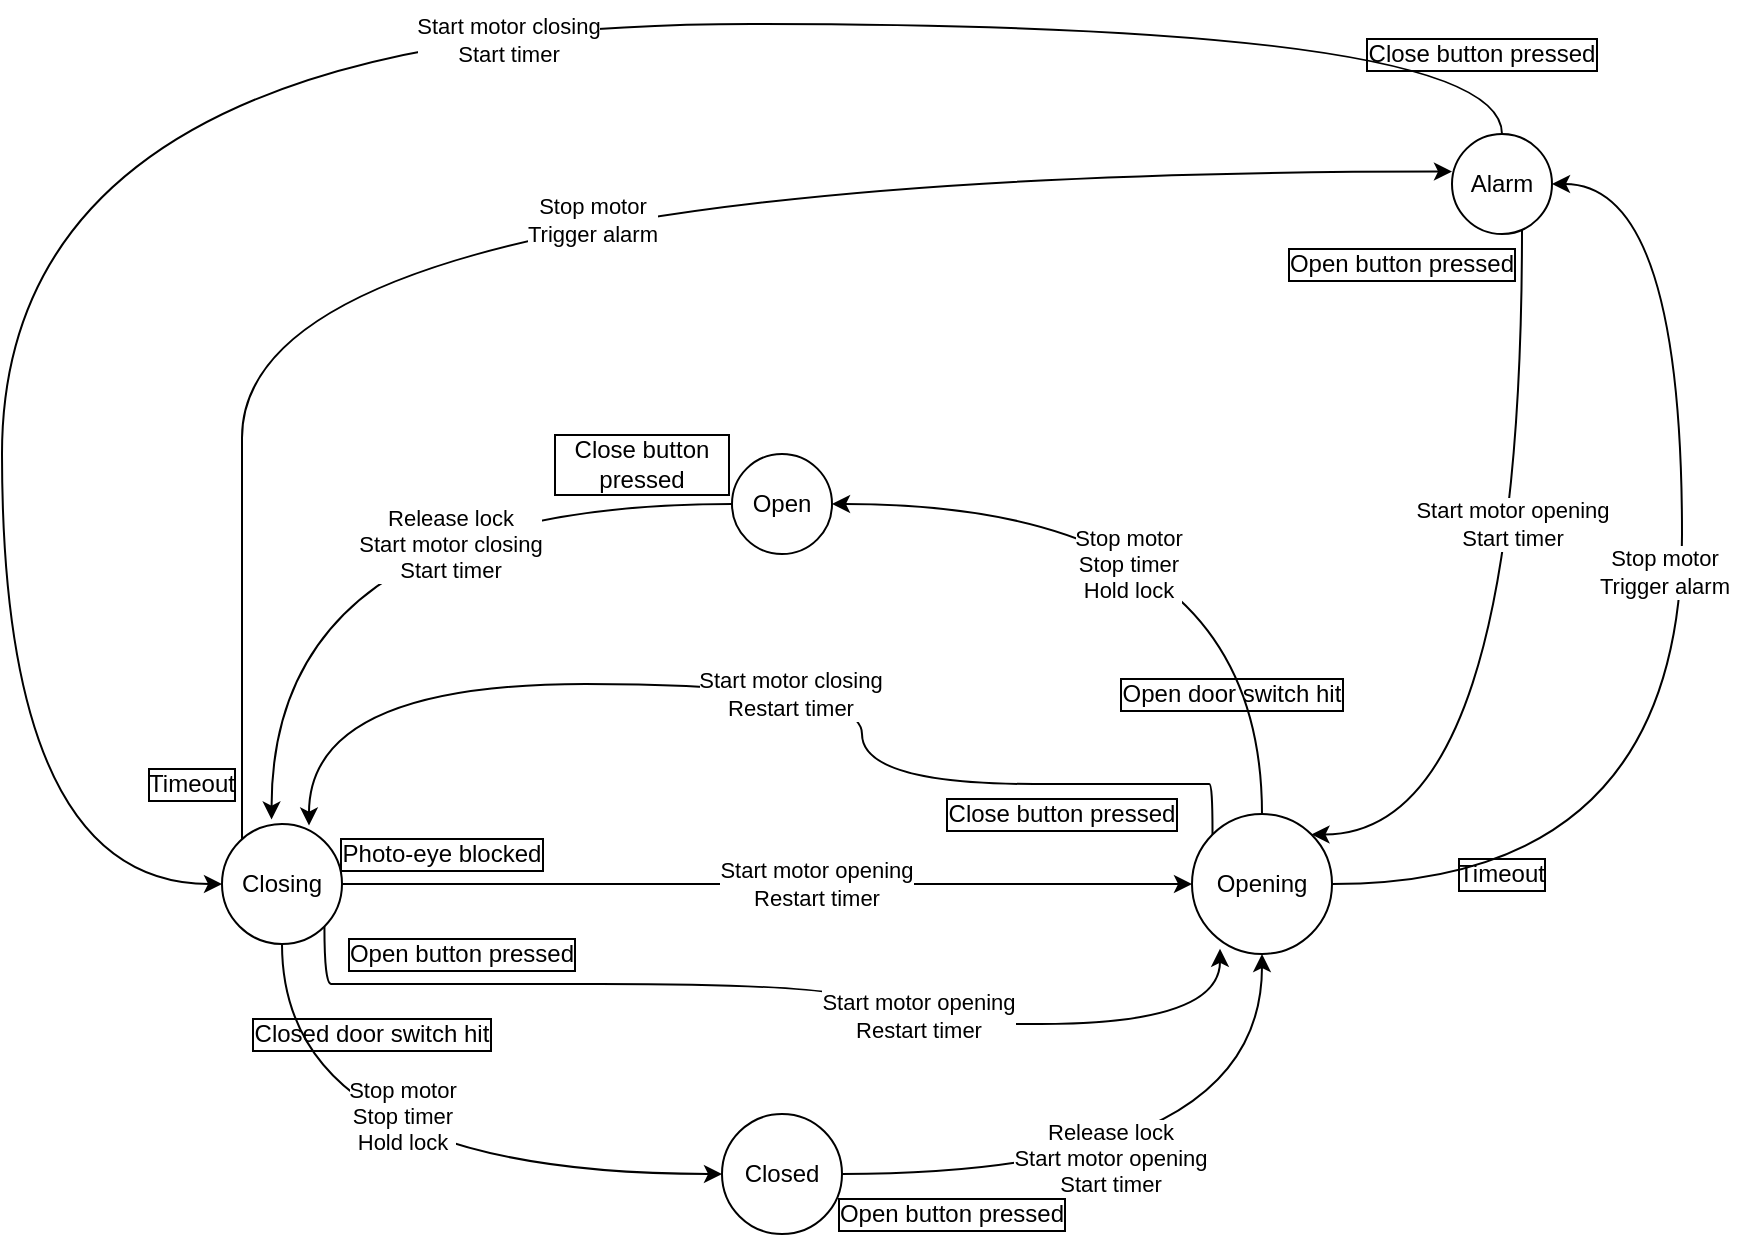 <mxfile version="20.6.2" type="device"><diagram id="C5RBs43oDa-KdzZeNtuy" name="Page-1"><mxGraphModel dx="2181" dy="2010" grid="1" gridSize="10" guides="1" tooltips="1" connect="1" arrows="1" fold="1" page="1" pageScale="1" pageWidth="827" pageHeight="1169" math="0" shadow="0"><root><mxCell id="WIyWlLk6GJQsqaUBKTNV-0"/><mxCell id="WIyWlLk6GJQsqaUBKTNV-1" parent="WIyWlLk6GJQsqaUBKTNV-0"/><mxCell id="VJo2AUDcr9T1o05i5TyA-7" style="edgeStyle=orthogonalEdgeStyle;curved=1;rounded=0;orthogonalLoop=1;jettySize=auto;html=1;entryX=0.413;entryY=-0.037;entryDx=0;entryDy=0;entryPerimeter=0;" parent="WIyWlLk6GJQsqaUBKTNV-1" source="VJo2AUDcr9T1o05i5TyA-1" target="VJo2AUDcr9T1o05i5TyA-2" edge="1"><mxGeometry relative="1" as="geometry"/></mxCell><mxCell id="8QXPTsqEDjwsBTx2nN1L-10" value="Release lock&lt;br&gt;Start motor closing&lt;br&gt;Start timer" style="edgeLabel;html=1;align=center;verticalAlign=middle;resizable=0;points=[];" parent="VJo2AUDcr9T1o05i5TyA-7" vertex="1" connectable="0"><mxGeometry x="-0.13" y="6" width="80" height="40" relative="1" as="geometry"><mxPoint x="-12" y="-6" as="offset"/></mxGeometry></mxCell><mxCell id="VJo2AUDcr9T1o05i5TyA-1" value="Open" style="ellipse;whiteSpace=wrap;html=1;aspect=fixed;" parent="WIyWlLk6GJQsqaUBKTNV-1" vertex="1"><mxGeometry x="275" y="215" width="50" height="50" as="geometry"/></mxCell><mxCell id="VJo2AUDcr9T1o05i5TyA-8" style="edgeStyle=orthogonalEdgeStyle;curved=1;rounded=0;orthogonalLoop=1;jettySize=auto;html=1;entryX=0;entryY=0.5;entryDx=0;entryDy=0;exitX=0.5;exitY=1;exitDx=0;exitDy=0;" parent="WIyWlLk6GJQsqaUBKTNV-1" source="VJo2AUDcr9T1o05i5TyA-2" target="VJo2AUDcr9T1o05i5TyA-3" edge="1"><mxGeometry relative="1" as="geometry"/></mxCell><mxCell id="8QXPTsqEDjwsBTx2nN1L-8" value="Stop motor&lt;br&gt;Stop timer&lt;br&gt;Hold lock" style="edgeLabel;html=1;align=center;verticalAlign=middle;resizable=0;points=[];" parent="VJo2AUDcr9T1o05i5TyA-8" vertex="1" connectable="0"><mxGeometry x="-0.435" y="22" width="80" height="40" relative="1" as="geometry"><mxPoint x="-2" y="-29" as="offset"/></mxGeometry></mxCell><mxCell id="8QXPTsqEDjwsBTx2nN1L-3" style="edgeStyle=orthogonalEdgeStyle;curved=1;rounded=0;orthogonalLoop=1;jettySize=auto;html=1;entryX=0;entryY=0.375;entryDx=0;entryDy=0;entryPerimeter=0;" parent="WIyWlLk6GJQsqaUBKTNV-1" source="VJo2AUDcr9T1o05i5TyA-2" target="8QXPTsqEDjwsBTx2nN1L-0" edge="1"><mxGeometry relative="1" as="geometry"><Array as="points"><mxPoint x="30" y="340"/><mxPoint x="30" y="120"/></Array></mxGeometry></mxCell><mxCell id="8QXPTsqEDjwsBTx2nN1L-5" value="Stop motor&lt;br&gt;Trigger alarm" style="edgeLabel;html=1;align=center;verticalAlign=middle;resizable=0;points=[];" parent="8QXPTsqEDjwsBTx2nN1L-3" vertex="1" connectable="0"><mxGeometry x="0.083" y="-24" width="90" height="40" relative="1" as="geometry"><mxPoint x="-45" y="-20" as="offset"/></mxGeometry></mxCell><mxCell id="8QXPTsqEDjwsBTx2nN1L-4" style="edgeStyle=orthogonalEdgeStyle;curved=1;rounded=0;orthogonalLoop=1;jettySize=auto;html=1;entryX=0;entryY=0.5;entryDx=0;entryDy=0;" parent="WIyWlLk6GJQsqaUBKTNV-1" source="VJo2AUDcr9T1o05i5TyA-2" target="VJo2AUDcr9T1o05i5TyA-4" edge="1"><mxGeometry relative="1" as="geometry"/></mxCell><mxCell id="8QXPTsqEDjwsBTx2nN1L-11" value="Start motor opening&lt;br&gt;Restart timer" style="edgeLabel;html=1;align=center;verticalAlign=middle;resizable=0;points=[];" parent="8QXPTsqEDjwsBTx2nN1L-4" vertex="1" connectable="0"><mxGeometry x="-0.049" width="90" height="40" relative="1" as="geometry"><mxPoint x="-10" y="-20" as="offset"/></mxGeometry></mxCell><mxCell id="TOwQSqTCi4O5TQMscIi1-3" style="edgeStyle=orthogonalEdgeStyle;curved=1;rounded=0;orthogonalLoop=1;jettySize=auto;html=1;exitX=1;exitY=1;exitDx=0;exitDy=0;entryX=0.2;entryY=0.963;entryDx=0;entryDy=0;entryPerimeter=0;" parent="WIyWlLk6GJQsqaUBKTNV-1" source="VJo2AUDcr9T1o05i5TyA-2" target="VJo2AUDcr9T1o05i5TyA-4" edge="1"><mxGeometry relative="1" as="geometry"><Array as="points"><mxPoint x="78" y="480"/><mxPoint x="340" y="480"/><mxPoint x="340" y="500"/><mxPoint x="516" y="500"/></Array></mxGeometry></mxCell><mxCell id="TOwQSqTCi4O5TQMscIi1-6" value="Start motor opening&lt;br&gt;Restart timer" style="edgeLabel;html=1;align=center;verticalAlign=middle;resizable=0;points=[];" parent="TOwQSqTCi4O5TQMscIi1-3" vertex="1" connectable="0"><mxGeometry x="0.294" y="4" width="90" height="40" relative="1" as="geometry"><mxPoint x="-45" y="-20" as="offset"/></mxGeometry></mxCell><mxCell id="VJo2AUDcr9T1o05i5TyA-2" value="Closing" style="ellipse;whiteSpace=wrap;html=1;aspect=fixed;" parent="WIyWlLk6GJQsqaUBKTNV-1" vertex="1"><mxGeometry x="20" y="400" width="60" height="60" as="geometry"/></mxCell><mxCell id="VJo2AUDcr9T1o05i5TyA-5" style="edgeStyle=orthogonalEdgeStyle;rounded=0;orthogonalLoop=1;jettySize=auto;html=1;entryX=0.5;entryY=1;entryDx=0;entryDy=0;curved=1;" parent="WIyWlLk6GJQsqaUBKTNV-1" source="VJo2AUDcr9T1o05i5TyA-3" target="VJo2AUDcr9T1o05i5TyA-4" edge="1"><mxGeometry relative="1" as="geometry"/></mxCell><mxCell id="8QXPTsqEDjwsBTx2nN1L-9" value="Release lock&lt;br&gt;Start motor opening&lt;br&gt;Start timer" style="edgeLabel;html=1;align=center;verticalAlign=middle;resizable=0;points=[];" parent="VJo2AUDcr9T1o05i5TyA-5" vertex="1" connectable="0"><mxGeometry x="-0.167" y="8" width="80" height="40" relative="1" as="geometry"><mxPoint x="-40" y="-20" as="offset"/></mxGeometry></mxCell><mxCell id="VJo2AUDcr9T1o05i5TyA-3" value="Closed" style="ellipse;whiteSpace=wrap;html=1;aspect=fixed;" parent="WIyWlLk6GJQsqaUBKTNV-1" vertex="1"><mxGeometry x="270" y="545" width="60" height="60" as="geometry"/></mxCell><mxCell id="VJo2AUDcr9T1o05i5TyA-6" style="edgeStyle=orthogonalEdgeStyle;curved=1;rounded=0;orthogonalLoop=1;jettySize=auto;html=1;entryX=1;entryY=0.5;entryDx=0;entryDy=0;exitX=0.5;exitY=0;exitDx=0;exitDy=0;" parent="WIyWlLk6GJQsqaUBKTNV-1" source="VJo2AUDcr9T1o05i5TyA-4" target="VJo2AUDcr9T1o05i5TyA-1" edge="1"><mxGeometry relative="1" as="geometry"/></mxCell><mxCell id="8QXPTsqEDjwsBTx2nN1L-7" value="Stop motor&lt;br&gt;Stop timer&lt;br&gt;Hold lock" style="edgeLabel;html=1;align=center;verticalAlign=middle;resizable=0;points=[];" parent="VJo2AUDcr9T1o05i5TyA-6" vertex="1" connectable="0"><mxGeometry x="0.2" y="11" width="80" height="40" relative="1" as="geometry"><mxPoint x="-40" y="-1" as="offset"/></mxGeometry></mxCell><mxCell id="8QXPTsqEDjwsBTx2nN1L-1" style="edgeStyle=orthogonalEdgeStyle;rounded=0;orthogonalLoop=1;jettySize=auto;html=1;entryX=1;entryY=0.5;entryDx=0;entryDy=0;curved=1;startArrow=none;exitX=1;exitY=0.5;exitDx=0;exitDy=0;" parent="WIyWlLk6GJQsqaUBKTNV-1" source="VJo2AUDcr9T1o05i5TyA-4" target="8QXPTsqEDjwsBTx2nN1L-0" edge="1"><mxGeometry relative="1" as="geometry"><Array as="points"><mxPoint x="750" y="430"/><mxPoint x="750" y="80"/></Array></mxGeometry></mxCell><mxCell id="8QXPTsqEDjwsBTx2nN1L-6" value="Stop motor&lt;br&gt;Trigger alarm" style="edgeLabel;html=1;align=center;verticalAlign=middle;resizable=0;points=[];" parent="8QXPTsqEDjwsBTx2nN1L-1" vertex="1" connectable="0"><mxGeometry x="0.124" y="9" width="90" height="40" relative="1" as="geometry"><mxPoint x="-45" y="-20" as="offset"/></mxGeometry></mxCell><mxCell id="TOwQSqTCi4O5TQMscIi1-0" style="edgeStyle=orthogonalEdgeStyle;rounded=0;orthogonalLoop=1;jettySize=auto;html=1;exitX=0;exitY=0;exitDx=0;exitDy=0;entryX=0.725;entryY=0.013;entryDx=0;entryDy=0;entryPerimeter=0;curved=1;" parent="WIyWlLk6GJQsqaUBKTNV-1" source="VJo2AUDcr9T1o05i5TyA-4" target="VJo2AUDcr9T1o05i5TyA-2" edge="1"><mxGeometry relative="1" as="geometry"><Array as="points"><mxPoint x="512" y="380"/><mxPoint x="340" y="380"/><mxPoint x="340" y="330"/><mxPoint x="68" y="330"/></Array></mxGeometry></mxCell><mxCell id="TOwQSqTCi4O5TQMscIi1-5" value="Start motor closing&lt;br&gt;Restart timer" style="edgeLabel;html=1;align=center;verticalAlign=middle;resizable=0;points=[];" parent="TOwQSqTCi4O5TQMscIi1-0" vertex="1" connectable="0"><mxGeometry x="-0.041" y="5" width="90" height="40" relative="1" as="geometry"><mxPoint x="-45" y="-20" as="offset"/></mxGeometry></mxCell><mxCell id="VJo2AUDcr9T1o05i5TyA-4" value="Opening" style="ellipse;whiteSpace=wrap;html=1;aspect=fixed;" parent="WIyWlLk6GJQsqaUBKTNV-1" vertex="1"><mxGeometry x="505" y="395" width="70" height="70" as="geometry"/></mxCell><mxCell id="7Yc6fImsXVn3n5VCJ5oX-3" style="edgeStyle=orthogonalEdgeStyle;rounded=0;orthogonalLoop=1;jettySize=auto;html=1;curved=1;entryX=0;entryY=0.5;entryDx=0;entryDy=0;" parent="WIyWlLk6GJQsqaUBKTNV-1" source="8QXPTsqEDjwsBTx2nN1L-0" target="VJo2AUDcr9T1o05i5TyA-2" edge="1"><mxGeometry relative="1" as="geometry"><Array as="points"><mxPoint x="660"/><mxPoint x="-90"/><mxPoint x="-90" y="430"/></Array></mxGeometry></mxCell><mxCell id="7Yc6fImsXVn3n5VCJ5oX-8" value="Start motor closing&lt;br&gt;Start timer" style="edgeLabel;html=1;align=center;verticalAlign=middle;resizable=0;points=[];" parent="7Yc6fImsXVn3n5VCJ5oX-3" vertex="1" connectable="0"><mxGeometry x="-0.179" y="8" width="80" height="40" relative="1" as="geometry"><mxPoint x="-40" y="-20" as="offset"/></mxGeometry></mxCell><mxCell id="7Yc6fImsXVn3n5VCJ5oX-6" style="edgeStyle=orthogonalEdgeStyle;rounded=0;orthogonalLoop=1;jettySize=auto;html=1;entryX=1;entryY=0;entryDx=0;entryDy=0;curved=1;" parent="WIyWlLk6GJQsqaUBKTNV-1" source="8QXPTsqEDjwsBTx2nN1L-0" target="VJo2AUDcr9T1o05i5TyA-4" edge="1"><mxGeometry relative="1" as="geometry"><Array as="points"><mxPoint x="670" y="405"/></Array></mxGeometry></mxCell><mxCell id="7Yc6fImsXVn3n5VCJ5oX-7" value="Start motor opening&lt;br&gt;Start timer" style="edgeLabel;html=1;align=center;verticalAlign=middle;resizable=0;points=[];" parent="7Yc6fImsXVn3n5VCJ5oX-6" vertex="1" connectable="0"><mxGeometry x="-0.278" y="-5" width="80" height="40" relative="1" as="geometry"><mxPoint x="-40" y="-20" as="offset"/></mxGeometry></mxCell><mxCell id="8QXPTsqEDjwsBTx2nN1L-0" value="Alarm" style="ellipse;whiteSpace=wrap;html=1;aspect=fixed;" parent="WIyWlLk6GJQsqaUBKTNV-1" vertex="1"><mxGeometry x="635" y="55" width="50" height="50" as="geometry"/></mxCell><mxCell id="8QXPTsqEDjwsBTx2nN1L-12" value="Open button pressed" style="text;html=1;strokeColor=none;fillColor=none;align=center;verticalAlign=middle;whiteSpace=wrap;rounded=0;labelBorderColor=default;" parent="WIyWlLk6GJQsqaUBKTNV-1" vertex="1"><mxGeometry x="315" y="580" width="140" height="30" as="geometry"/></mxCell><mxCell id="8QXPTsqEDjwsBTx2nN1L-13" value="Close button pressed" style="text;html=1;strokeColor=none;fillColor=none;align=center;verticalAlign=middle;whiteSpace=wrap;rounded=0;labelBorderColor=default;" parent="WIyWlLk6GJQsqaUBKTNV-1" vertex="1"><mxGeometry x="185" y="200" width="90" height="40" as="geometry"/></mxCell><mxCell id="8QXPTsqEDjwsBTx2nN1L-14" value="Open door switch hit" style="text;html=1;strokeColor=none;fillColor=none;align=center;verticalAlign=middle;whiteSpace=wrap;rounded=0;labelBorderColor=default;" parent="WIyWlLk6GJQsqaUBKTNV-1" vertex="1"><mxGeometry x="460" y="320" width="130" height="30" as="geometry"/></mxCell><mxCell id="8QXPTsqEDjwsBTx2nN1L-15" value="Closed door switch hit" style="text;html=1;strokeColor=none;fillColor=none;align=center;verticalAlign=middle;whiteSpace=wrap;rounded=0;labelBorderColor=default;" parent="WIyWlLk6GJQsqaUBKTNV-1" vertex="1"><mxGeometry x="25" y="490" width="140" height="30" as="geometry"/></mxCell><mxCell id="8QXPTsqEDjwsBTx2nN1L-16" value="Photo-eye blocked" style="text;html=1;strokeColor=none;fillColor=none;align=center;verticalAlign=middle;whiteSpace=wrap;rounded=0;labelBorderColor=default;" parent="WIyWlLk6GJQsqaUBKTNV-1" vertex="1"><mxGeometry x="70" y="400" width="120" height="30" as="geometry"/></mxCell><mxCell id="8QXPTsqEDjwsBTx2nN1L-19" value="Timeout" style="text;html=1;strokeColor=none;fillColor=none;align=center;verticalAlign=middle;whiteSpace=wrap;rounded=0;labelBorderColor=default;" parent="WIyWlLk6GJQsqaUBKTNV-1" vertex="1"><mxGeometry x="-30" y="365" width="70" height="30" as="geometry"/></mxCell><mxCell id="8QXPTsqEDjwsBTx2nN1L-34" style="edgeStyle=orthogonalEdgeStyle;curved=1;rounded=0;orthogonalLoop=1;jettySize=auto;html=1;exitX=0.5;exitY=1;exitDx=0;exitDy=0;" parent="WIyWlLk6GJQsqaUBKTNV-1" edge="1"><mxGeometry relative="1" as="geometry"><mxPoint x="597.5" y="520" as="sourcePoint"/><mxPoint x="597.5" y="520" as="targetPoint"/></mxGeometry></mxCell><mxCell id="7Yc6fImsXVn3n5VCJ5oX-0" value="Close button pressed" style="text;html=1;strokeColor=none;fillColor=none;align=center;verticalAlign=middle;whiteSpace=wrap;rounded=0;labelBorderColor=default;" parent="WIyWlLk6GJQsqaUBKTNV-1" vertex="1"><mxGeometry x="580" width="140" height="30" as="geometry"/></mxCell><mxCell id="7Yc6fImsXVn3n5VCJ5oX-5" value="Open button pressed" style="text;html=1;strokeColor=none;fillColor=none;align=center;verticalAlign=middle;whiteSpace=wrap;rounded=0;labelBorderColor=default;" parent="WIyWlLk6GJQsqaUBKTNV-1" vertex="1"><mxGeometry x="540" y="105" width="140" height="30" as="geometry"/></mxCell><mxCell id="TOwQSqTCi4O5TQMscIi1-2" value="Close button pressed" style="text;html=1;strokeColor=none;fillColor=none;align=center;verticalAlign=middle;whiteSpace=wrap;rounded=0;labelBorderColor=default;" parent="WIyWlLk6GJQsqaUBKTNV-1" vertex="1"><mxGeometry x="370" y="380" width="140" height="30" as="geometry"/></mxCell><mxCell id="TOwQSqTCi4O5TQMscIi1-4" value="Open button pressed" style="text;html=1;strokeColor=none;fillColor=none;align=center;verticalAlign=middle;whiteSpace=wrap;rounded=0;labelBorderColor=default;" parent="WIyWlLk6GJQsqaUBKTNV-1" vertex="1"><mxGeometry x="70" y="450" width="140" height="30" as="geometry"/></mxCell><mxCell id="8QXPTsqEDjwsBTx2nN1L-20" value="Timeout" style="text;html=1;strokeColor=none;fillColor=none;align=center;verticalAlign=middle;whiteSpace=wrap;rounded=0;labelBorderColor=default;" parent="WIyWlLk6GJQsqaUBKTNV-1" vertex="1"><mxGeometry x="625" y="410" width="70" height="30" as="geometry"/></mxCell></root></mxGraphModel></diagram></mxfile>